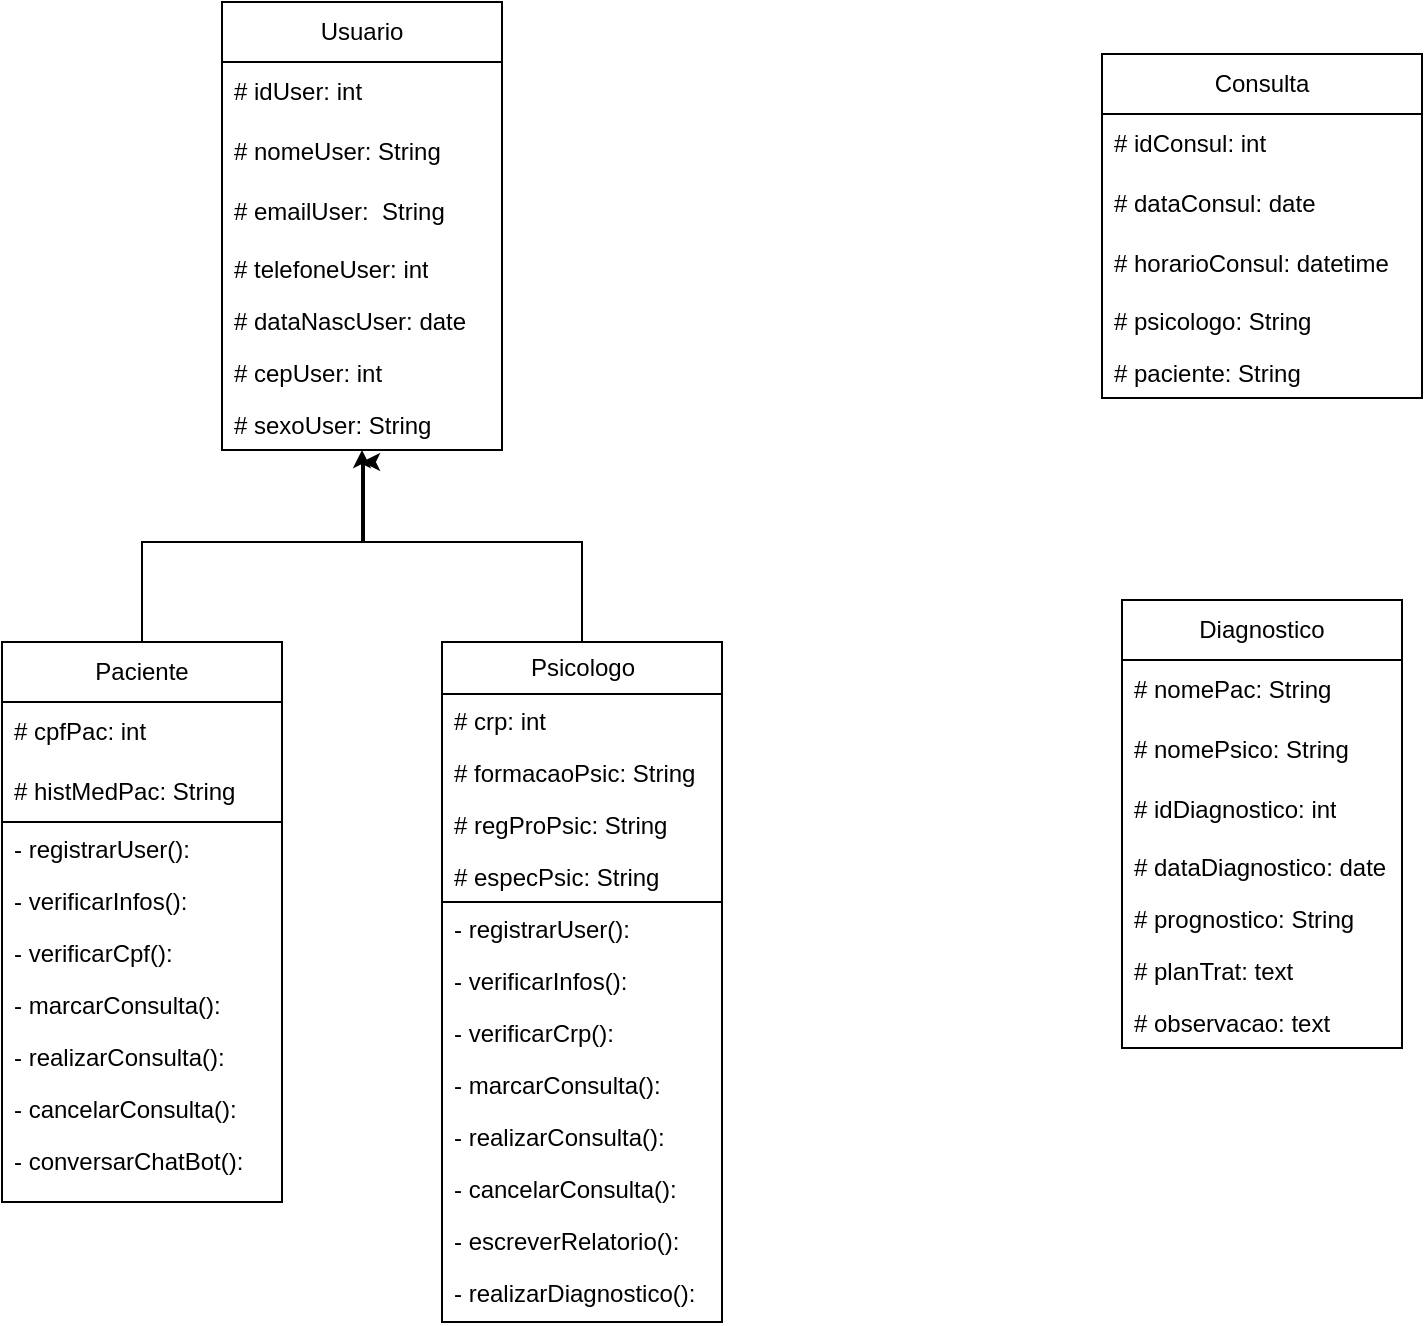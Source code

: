 <mxfile version="23.1.5" type="github">
  <diagram name="Página-1" id="Cr5HogXriFTPlWrzk9RX">
    <mxGraphModel dx="1393" dy="766" grid="1" gridSize="10" guides="1" tooltips="1" connect="1" arrows="1" fold="1" page="1" pageScale="1" pageWidth="827" pageHeight="1169" math="0" shadow="0">
      <root>
        <mxCell id="0" />
        <mxCell id="1" parent="0" />
        <mxCell id="UAnm-NOz7hNYfTD_TUUX-1" value="Usuario" style="swimlane;fontStyle=0;childLayout=stackLayout;horizontal=1;startSize=30;horizontalStack=0;resizeParent=1;resizeParentMax=0;resizeLast=0;collapsible=1;marginBottom=0;whiteSpace=wrap;html=1;" vertex="1" parent="1">
          <mxGeometry x="130" y="240" width="140" height="224" as="geometry" />
        </mxCell>
        <mxCell id="UAnm-NOz7hNYfTD_TUUX-2" value="# idUser: int" style="text;strokeColor=none;fillColor=none;align=left;verticalAlign=middle;spacingLeft=4;spacingRight=4;overflow=hidden;points=[[0,0.5],[1,0.5]];portConstraint=eastwest;rotatable=0;whiteSpace=wrap;html=1;" vertex="1" parent="UAnm-NOz7hNYfTD_TUUX-1">
          <mxGeometry y="30" width="140" height="30" as="geometry" />
        </mxCell>
        <mxCell id="UAnm-NOz7hNYfTD_TUUX-3" value="#&amp;nbsp;nomeUser: String" style="text;strokeColor=none;fillColor=none;align=left;verticalAlign=middle;spacingLeft=4;spacingRight=4;overflow=hidden;points=[[0,0.5],[1,0.5]];portConstraint=eastwest;rotatable=0;whiteSpace=wrap;html=1;" vertex="1" parent="UAnm-NOz7hNYfTD_TUUX-1">
          <mxGeometry y="60" width="140" height="30" as="geometry" />
        </mxCell>
        <mxCell id="UAnm-NOz7hNYfTD_TUUX-4" value="#&amp;nbsp;emailUser:&amp;nbsp; String" style="text;strokeColor=none;fillColor=none;align=left;verticalAlign=middle;spacingLeft=4;spacingRight=4;overflow=hidden;points=[[0,0.5],[1,0.5]];portConstraint=eastwest;rotatable=0;whiteSpace=wrap;html=1;" vertex="1" parent="UAnm-NOz7hNYfTD_TUUX-1">
          <mxGeometry y="90" width="140" height="30" as="geometry" />
        </mxCell>
        <mxCell id="UAnm-NOz7hNYfTD_TUUX-5" value="#&amp;nbsp;telefoneUser: int" style="text;strokeColor=none;fillColor=none;align=left;verticalAlign=top;spacingLeft=4;spacingRight=4;overflow=hidden;rotatable=0;points=[[0,0.5],[1,0.5]];portConstraint=eastwest;whiteSpace=wrap;html=1;" vertex="1" parent="UAnm-NOz7hNYfTD_TUUX-1">
          <mxGeometry y="120" width="140" height="26" as="geometry" />
        </mxCell>
        <mxCell id="UAnm-NOz7hNYfTD_TUUX-6" value="#&amp;nbsp;dataNascUser: date" style="text;strokeColor=none;fillColor=none;align=left;verticalAlign=top;spacingLeft=4;spacingRight=4;overflow=hidden;rotatable=0;points=[[0,0.5],[1,0.5]];portConstraint=eastwest;whiteSpace=wrap;html=1;" vertex="1" parent="UAnm-NOz7hNYfTD_TUUX-1">
          <mxGeometry y="146" width="140" height="26" as="geometry" />
        </mxCell>
        <mxCell id="UAnm-NOz7hNYfTD_TUUX-7" value="#&amp;nbsp;cepUser: int" style="text;strokeColor=none;fillColor=none;align=left;verticalAlign=top;spacingLeft=4;spacingRight=4;overflow=hidden;rotatable=0;points=[[0,0.5],[1,0.5]];portConstraint=eastwest;whiteSpace=wrap;html=1;" vertex="1" parent="UAnm-NOz7hNYfTD_TUUX-1">
          <mxGeometry y="172" width="140" height="26" as="geometry" />
        </mxCell>
        <mxCell id="UAnm-NOz7hNYfTD_TUUX-19" value="#&amp;nbsp;sexoUser: String" style="text;strokeColor=none;fillColor=none;align=left;verticalAlign=top;spacingLeft=4;spacingRight=4;overflow=hidden;rotatable=0;points=[[0,0.5],[1,0.5]];portConstraint=eastwest;whiteSpace=wrap;html=1;" vertex="1" parent="UAnm-NOz7hNYfTD_TUUX-1">
          <mxGeometry y="198" width="140" height="26" as="geometry" />
        </mxCell>
        <mxCell id="UAnm-NOz7hNYfTD_TUUX-40" style="edgeStyle=orthogonalEdgeStyle;rounded=0;orthogonalLoop=1;jettySize=auto;html=1;exitX=0.5;exitY=0;exitDx=0;exitDy=0;" edge="1" parent="1" source="UAnm-NOz7hNYfTD_TUUX-9">
          <mxGeometry relative="1" as="geometry">
            <mxPoint x="200" y="470" as="targetPoint" />
            <Array as="points">
              <mxPoint x="90" y="510" />
              <mxPoint x="201" y="510" />
            </Array>
          </mxGeometry>
        </mxCell>
        <mxCell id="UAnm-NOz7hNYfTD_TUUX-9" value="Paciente" style="swimlane;fontStyle=0;childLayout=stackLayout;horizontal=1;startSize=30;horizontalStack=0;resizeParent=1;resizeParentMax=0;resizeLast=0;collapsible=1;marginBottom=0;whiteSpace=wrap;html=1;" vertex="1" parent="1">
          <mxGeometry x="20" y="560" width="140" height="90" as="geometry" />
        </mxCell>
        <mxCell id="UAnm-NOz7hNYfTD_TUUX-11" value="#&amp;nbsp;cpfPac: int" style="text;strokeColor=none;fillColor=none;align=left;verticalAlign=middle;spacingLeft=4;spacingRight=4;overflow=hidden;points=[[0,0.5],[1,0.5]];portConstraint=eastwest;rotatable=0;whiteSpace=wrap;html=1;" vertex="1" parent="UAnm-NOz7hNYfTD_TUUX-9">
          <mxGeometry y="30" width="140" height="30" as="geometry" />
        </mxCell>
        <mxCell id="UAnm-NOz7hNYfTD_TUUX-12" value="#&amp;nbsp;histMedPac: String" style="text;strokeColor=none;fillColor=none;align=left;verticalAlign=middle;spacingLeft=4;spacingRight=4;overflow=hidden;points=[[0,0.5],[1,0.5]];portConstraint=eastwest;rotatable=0;whiteSpace=wrap;html=1;" vertex="1" parent="UAnm-NOz7hNYfTD_TUUX-9">
          <mxGeometry y="60" width="140" height="30" as="geometry" />
        </mxCell>
        <mxCell id="UAnm-NOz7hNYfTD_TUUX-39" style="edgeStyle=orthogonalEdgeStyle;rounded=0;orthogonalLoop=1;jettySize=auto;html=1;exitX=0.5;exitY=0;exitDx=0;exitDy=0;entryX=0.5;entryY=1;entryDx=0;entryDy=0;" edge="1" parent="1" source="UAnm-NOz7hNYfTD_TUUX-13" target="UAnm-NOz7hNYfTD_TUUX-1">
          <mxGeometry relative="1" as="geometry">
            <Array as="points">
              <mxPoint x="310" y="510" />
              <mxPoint x="200" y="510" />
            </Array>
          </mxGeometry>
        </mxCell>
        <mxCell id="UAnm-NOz7hNYfTD_TUUX-13" value="Psicologo" style="swimlane;fontStyle=0;childLayout=stackLayout;horizontal=1;startSize=26;fillColor=none;horizontalStack=0;resizeParent=1;resizeParentMax=0;resizeLast=0;collapsible=1;marginBottom=0;html=1;" vertex="1" parent="1">
          <mxGeometry x="240" y="560" width="140" height="130" as="geometry" />
        </mxCell>
        <mxCell id="UAnm-NOz7hNYfTD_TUUX-14" value="#&amp;nbsp;crp: int" style="text;strokeColor=none;fillColor=none;align=left;verticalAlign=top;spacingLeft=4;spacingRight=4;overflow=hidden;rotatable=0;points=[[0,0.5],[1,0.5]];portConstraint=eastwest;whiteSpace=wrap;html=1;" vertex="1" parent="UAnm-NOz7hNYfTD_TUUX-13">
          <mxGeometry y="26" width="140" height="26" as="geometry" />
        </mxCell>
        <mxCell id="UAnm-NOz7hNYfTD_TUUX-15" value="#&amp;nbsp;formacaoPsic: String" style="text;strokeColor=none;fillColor=none;align=left;verticalAlign=top;spacingLeft=4;spacingRight=4;overflow=hidden;rotatable=0;points=[[0,0.5],[1,0.5]];portConstraint=eastwest;whiteSpace=wrap;html=1;" vertex="1" parent="UAnm-NOz7hNYfTD_TUUX-13">
          <mxGeometry y="52" width="140" height="26" as="geometry" />
        </mxCell>
        <mxCell id="UAnm-NOz7hNYfTD_TUUX-16" value="#&amp;nbsp;regProPsic: String" style="text;strokeColor=none;fillColor=none;align=left;verticalAlign=top;spacingLeft=4;spacingRight=4;overflow=hidden;rotatable=0;points=[[0,0.5],[1,0.5]];portConstraint=eastwest;whiteSpace=wrap;html=1;" vertex="1" parent="UAnm-NOz7hNYfTD_TUUX-13">
          <mxGeometry y="78" width="140" height="26" as="geometry" />
        </mxCell>
        <mxCell id="UAnm-NOz7hNYfTD_TUUX-17" value="#&amp;nbsp;especPsic: String" style="text;strokeColor=none;fillColor=none;align=left;verticalAlign=top;spacingLeft=4;spacingRight=4;overflow=hidden;rotatable=0;points=[[0,0.5],[1,0.5]];portConstraint=eastwest;whiteSpace=wrap;html=1;" vertex="1" parent="UAnm-NOz7hNYfTD_TUUX-13">
          <mxGeometry y="104" width="140" height="26" as="geometry" />
        </mxCell>
        <mxCell id="UAnm-NOz7hNYfTD_TUUX-21" value="" style="rounded=0;whiteSpace=wrap;html=1;" vertex="1" parent="1">
          <mxGeometry x="20" y="650" width="140" height="190" as="geometry" />
        </mxCell>
        <mxCell id="UAnm-NOz7hNYfTD_TUUX-22" value="-&amp;nbsp;registrarUser():" style="text;strokeColor=none;fillColor=none;align=left;verticalAlign=top;spacingLeft=4;spacingRight=4;overflow=hidden;rotatable=0;points=[[0,0.5],[1,0.5]];portConstraint=eastwest;whiteSpace=wrap;html=1;" vertex="1" parent="1">
          <mxGeometry x="20" y="650" width="150" height="26" as="geometry" />
        </mxCell>
        <mxCell id="UAnm-NOz7hNYfTD_TUUX-23" value="-&amp;nbsp;verificarInfos():" style="text;strokeColor=none;fillColor=none;align=left;verticalAlign=top;spacingLeft=4;spacingRight=4;overflow=hidden;rotatable=0;points=[[0,0.5],[1,0.5]];portConstraint=eastwest;whiteSpace=wrap;html=1;" vertex="1" parent="1">
          <mxGeometry x="20" y="676" width="170" height="26" as="geometry" />
        </mxCell>
        <mxCell id="UAnm-NOz7hNYfTD_TUUX-24" value="-&amp;nbsp;verificarCpf():" style="text;strokeColor=none;fillColor=none;align=left;verticalAlign=top;spacingLeft=4;spacingRight=4;overflow=hidden;rotatable=0;points=[[0,0.5],[1,0.5]];portConstraint=eastwest;whiteSpace=wrap;html=1;" vertex="1" parent="1">
          <mxGeometry x="20" y="702" width="140" height="26" as="geometry" />
        </mxCell>
        <mxCell id="UAnm-NOz7hNYfTD_TUUX-25" value="-&amp;nbsp;realizarConsulta():" style="text;strokeColor=none;fillColor=none;align=left;verticalAlign=top;spacingLeft=4;spacingRight=4;overflow=hidden;rotatable=0;points=[[0,0.5],[1,0.5]];portConstraint=eastwest;whiteSpace=wrap;html=1;" vertex="1" parent="1">
          <mxGeometry x="20" y="754" width="160" height="26" as="geometry" />
        </mxCell>
        <mxCell id="UAnm-NOz7hNYfTD_TUUX-26" value="-&amp;nbsp;marcarConsulta():" style="text;strokeColor=none;fillColor=none;align=left;verticalAlign=top;spacingLeft=4;spacingRight=4;overflow=hidden;rotatable=0;points=[[0,0.5],[1,0.5]];portConstraint=eastwest;whiteSpace=wrap;html=1;" vertex="1" parent="1">
          <mxGeometry x="20" y="728" width="140" height="26" as="geometry" />
        </mxCell>
        <mxCell id="UAnm-NOz7hNYfTD_TUUX-27" value="-&amp;nbsp;cancelarConsulta():" style="text;strokeColor=none;fillColor=none;align=left;verticalAlign=top;spacingLeft=4;spacingRight=4;overflow=hidden;rotatable=0;points=[[0,0.5],[1,0.5]];portConstraint=eastwest;whiteSpace=wrap;html=1;" vertex="1" parent="1">
          <mxGeometry x="20" y="780" width="160" height="26" as="geometry" />
        </mxCell>
        <mxCell id="UAnm-NOz7hNYfTD_TUUX-28" value="-&amp;nbsp;conversarChatBot():" style="text;strokeColor=none;fillColor=none;align=left;verticalAlign=top;spacingLeft=4;spacingRight=4;overflow=hidden;rotatable=0;points=[[0,0.5],[1,0.5]];portConstraint=eastwest;whiteSpace=wrap;html=1;" vertex="1" parent="1">
          <mxGeometry x="20" y="806" width="140" height="26" as="geometry" />
        </mxCell>
        <mxCell id="UAnm-NOz7hNYfTD_TUUX-29" value="" style="rounded=0;whiteSpace=wrap;html=1;" vertex="1" parent="1">
          <mxGeometry x="240" y="690" width="140" height="210" as="geometry" />
        </mxCell>
        <mxCell id="UAnm-NOz7hNYfTD_TUUX-31" value="-&amp;nbsp;registrarUser():" style="text;strokeColor=none;fillColor=none;align=left;verticalAlign=top;spacingLeft=4;spacingRight=4;overflow=hidden;rotatable=0;points=[[0,0.5],[1,0.5]];portConstraint=eastwest;whiteSpace=wrap;html=1;" vertex="1" parent="1">
          <mxGeometry x="240" y="690" width="150" height="26" as="geometry" />
        </mxCell>
        <mxCell id="UAnm-NOz7hNYfTD_TUUX-32" value="-&amp;nbsp;verificarInfos():" style="text;strokeColor=none;fillColor=none;align=left;verticalAlign=top;spacingLeft=4;spacingRight=4;overflow=hidden;rotatable=0;points=[[0,0.5],[1,0.5]];portConstraint=eastwest;whiteSpace=wrap;html=1;" vertex="1" parent="1">
          <mxGeometry x="240" y="716" width="170" height="26" as="geometry" />
        </mxCell>
        <mxCell id="UAnm-NOz7hNYfTD_TUUX-33" value="-&amp;nbsp;verificarCrp():" style="text;strokeColor=none;fillColor=none;align=left;verticalAlign=top;spacingLeft=4;spacingRight=4;overflow=hidden;rotatable=0;points=[[0,0.5],[1,0.5]];portConstraint=eastwest;whiteSpace=wrap;html=1;" vertex="1" parent="1">
          <mxGeometry x="240" y="742" width="140" height="26" as="geometry" />
        </mxCell>
        <mxCell id="UAnm-NOz7hNYfTD_TUUX-34" value="-&amp;nbsp;marcarConsulta():" style="text;strokeColor=none;fillColor=none;align=left;verticalAlign=top;spacingLeft=4;spacingRight=4;overflow=hidden;rotatable=0;points=[[0,0.5],[1,0.5]];portConstraint=eastwest;whiteSpace=wrap;html=1;" vertex="1" parent="1">
          <mxGeometry x="240" y="768" width="140" height="26" as="geometry" />
        </mxCell>
        <mxCell id="UAnm-NOz7hNYfTD_TUUX-35" value="-&amp;nbsp;realizarConsulta():" style="text;strokeColor=none;fillColor=none;align=left;verticalAlign=top;spacingLeft=4;spacingRight=4;overflow=hidden;rotatable=0;points=[[0,0.5],[1,0.5]];portConstraint=eastwest;whiteSpace=wrap;html=1;" vertex="1" parent="1">
          <mxGeometry x="240" y="794" width="160" height="26" as="geometry" />
        </mxCell>
        <mxCell id="UAnm-NOz7hNYfTD_TUUX-36" value="-&amp;nbsp;cancelarConsulta():" style="text;strokeColor=none;fillColor=none;align=left;verticalAlign=top;spacingLeft=4;spacingRight=4;overflow=hidden;rotatable=0;points=[[0,0.5],[1,0.5]];portConstraint=eastwest;whiteSpace=wrap;html=1;" vertex="1" parent="1">
          <mxGeometry x="240" y="820" width="160" height="26" as="geometry" />
        </mxCell>
        <mxCell id="UAnm-NOz7hNYfTD_TUUX-37" value="-&amp;nbsp;escreverRelatorio():" style="text;strokeColor=none;fillColor=none;align=left;verticalAlign=top;spacingLeft=4;spacingRight=4;overflow=hidden;rotatable=0;points=[[0,0.5],[1,0.5]];portConstraint=eastwest;whiteSpace=wrap;html=1;" vertex="1" parent="1">
          <mxGeometry x="240" y="846" width="160" height="26" as="geometry" />
        </mxCell>
        <mxCell id="UAnm-NOz7hNYfTD_TUUX-38" value="-&amp;nbsp;realizarDiagnostico():" style="text;strokeColor=none;fillColor=none;align=left;verticalAlign=top;spacingLeft=4;spacingRight=4;overflow=hidden;rotatable=0;points=[[0,0.5],[1,0.5]];portConstraint=eastwest;whiteSpace=wrap;html=1;" vertex="1" parent="1">
          <mxGeometry x="240" y="872" width="140" height="26" as="geometry" />
        </mxCell>
        <mxCell id="UAnm-NOz7hNYfTD_TUUX-41" value="Consulta" style="swimlane;fontStyle=0;childLayout=stackLayout;horizontal=1;startSize=30;horizontalStack=0;resizeParent=1;resizeParentMax=0;resizeLast=0;collapsible=1;marginBottom=0;whiteSpace=wrap;html=1;" vertex="1" parent="1">
          <mxGeometry x="570" y="266" width="160" height="172" as="geometry" />
        </mxCell>
        <mxCell id="UAnm-NOz7hNYfTD_TUUX-42" value="#&amp;nbsp;idConsul: int" style="text;strokeColor=none;fillColor=none;align=left;verticalAlign=middle;spacingLeft=4;spacingRight=4;overflow=hidden;points=[[0,0.5],[1,0.5]];portConstraint=eastwest;rotatable=0;whiteSpace=wrap;html=1;" vertex="1" parent="UAnm-NOz7hNYfTD_TUUX-41">
          <mxGeometry y="30" width="160" height="30" as="geometry" />
        </mxCell>
        <mxCell id="UAnm-NOz7hNYfTD_TUUX-43" value="#&amp;nbsp;dataConsul: date" style="text;strokeColor=none;fillColor=none;align=left;verticalAlign=middle;spacingLeft=4;spacingRight=4;overflow=hidden;points=[[0,0.5],[1,0.5]];portConstraint=eastwest;rotatable=0;whiteSpace=wrap;html=1;" vertex="1" parent="UAnm-NOz7hNYfTD_TUUX-41">
          <mxGeometry y="60" width="160" height="30" as="geometry" />
        </mxCell>
        <mxCell id="UAnm-NOz7hNYfTD_TUUX-44" value="#&amp;nbsp;horarioConsul: datetime" style="text;strokeColor=none;fillColor=none;align=left;verticalAlign=middle;spacingLeft=4;spacingRight=4;overflow=hidden;points=[[0,0.5],[1,0.5]];portConstraint=eastwest;rotatable=0;whiteSpace=wrap;html=1;" vertex="1" parent="UAnm-NOz7hNYfTD_TUUX-41">
          <mxGeometry y="90" width="160" height="30" as="geometry" />
        </mxCell>
        <mxCell id="UAnm-NOz7hNYfTD_TUUX-45" value="#&amp;nbsp;psicologo: String" style="text;strokeColor=none;fillColor=none;align=left;verticalAlign=top;spacingLeft=4;spacingRight=4;overflow=hidden;rotatable=0;points=[[0,0.5],[1,0.5]];portConstraint=eastwest;whiteSpace=wrap;html=1;" vertex="1" parent="UAnm-NOz7hNYfTD_TUUX-41">
          <mxGeometry y="120" width="160" height="26" as="geometry" />
        </mxCell>
        <mxCell id="UAnm-NOz7hNYfTD_TUUX-46" value="#&amp;nbsp;paciente: String" style="text;strokeColor=none;fillColor=none;align=left;verticalAlign=top;spacingLeft=4;spacingRight=4;overflow=hidden;rotatable=0;points=[[0,0.5],[1,0.5]];portConstraint=eastwest;whiteSpace=wrap;html=1;" vertex="1" parent="UAnm-NOz7hNYfTD_TUUX-41">
          <mxGeometry y="146" width="160" height="26" as="geometry" />
        </mxCell>
        <mxCell id="UAnm-NOz7hNYfTD_TUUX-51" value="Diagnostico" style="swimlane;fontStyle=0;childLayout=stackLayout;horizontal=1;startSize=30;horizontalStack=0;resizeParent=1;resizeParentMax=0;resizeLast=0;collapsible=1;marginBottom=0;whiteSpace=wrap;html=1;" vertex="1" parent="1">
          <mxGeometry x="580" y="539" width="140" height="224" as="geometry" />
        </mxCell>
        <mxCell id="UAnm-NOz7hNYfTD_TUUX-52" value="# nomePac: String" style="text;strokeColor=none;fillColor=none;align=left;verticalAlign=middle;spacingLeft=4;spacingRight=4;overflow=hidden;points=[[0,0.5],[1,0.5]];portConstraint=eastwest;rotatable=0;whiteSpace=wrap;html=1;" vertex="1" parent="UAnm-NOz7hNYfTD_TUUX-51">
          <mxGeometry y="30" width="140" height="30" as="geometry" />
        </mxCell>
        <mxCell id="UAnm-NOz7hNYfTD_TUUX-53" value="# nomePsico: String" style="text;strokeColor=none;fillColor=none;align=left;verticalAlign=middle;spacingLeft=4;spacingRight=4;overflow=hidden;points=[[0,0.5],[1,0.5]];portConstraint=eastwest;rotatable=0;whiteSpace=wrap;html=1;" vertex="1" parent="UAnm-NOz7hNYfTD_TUUX-51">
          <mxGeometry y="60" width="140" height="30" as="geometry" />
        </mxCell>
        <mxCell id="UAnm-NOz7hNYfTD_TUUX-54" value="# idDiagnostico: int" style="text;strokeColor=none;fillColor=none;align=left;verticalAlign=middle;spacingLeft=4;spacingRight=4;overflow=hidden;points=[[0,0.5],[1,0.5]];portConstraint=eastwest;rotatable=0;whiteSpace=wrap;html=1;" vertex="1" parent="UAnm-NOz7hNYfTD_TUUX-51">
          <mxGeometry y="90" width="140" height="30" as="geometry" />
        </mxCell>
        <mxCell id="UAnm-NOz7hNYfTD_TUUX-55" value="# dataDiagnostico: date" style="text;strokeColor=none;fillColor=none;align=left;verticalAlign=top;spacingLeft=4;spacingRight=4;overflow=hidden;rotatable=0;points=[[0,0.5],[1,0.5]];portConstraint=eastwest;whiteSpace=wrap;html=1;" vertex="1" parent="UAnm-NOz7hNYfTD_TUUX-51">
          <mxGeometry y="120" width="140" height="26" as="geometry" />
        </mxCell>
        <mxCell id="UAnm-NOz7hNYfTD_TUUX-56" value="# prognostico: String" style="text;strokeColor=none;fillColor=none;align=left;verticalAlign=top;spacingLeft=4;spacingRight=4;overflow=hidden;rotatable=0;points=[[0,0.5],[1,0.5]];portConstraint=eastwest;whiteSpace=wrap;html=1;" vertex="1" parent="UAnm-NOz7hNYfTD_TUUX-51">
          <mxGeometry y="146" width="140" height="26" as="geometry" />
        </mxCell>
        <mxCell id="UAnm-NOz7hNYfTD_TUUX-57" value="# planTrat: text" style="text;strokeColor=none;fillColor=none;align=left;verticalAlign=top;spacingLeft=4;spacingRight=4;overflow=hidden;rotatable=0;points=[[0,0.5],[1,0.5]];portConstraint=eastwest;whiteSpace=wrap;html=1;" vertex="1" parent="UAnm-NOz7hNYfTD_TUUX-51">
          <mxGeometry y="172" width="140" height="26" as="geometry" />
        </mxCell>
        <mxCell id="UAnm-NOz7hNYfTD_TUUX-60" value="# observacao: text" style="text;strokeColor=none;fillColor=none;align=left;verticalAlign=top;spacingLeft=4;spacingRight=4;overflow=hidden;rotatable=0;points=[[0,0.5],[1,0.5]];portConstraint=eastwest;whiteSpace=wrap;html=1;" vertex="1" parent="UAnm-NOz7hNYfTD_TUUX-51">
          <mxGeometry y="198" width="140" height="26" as="geometry" />
        </mxCell>
      </root>
    </mxGraphModel>
  </diagram>
</mxfile>
